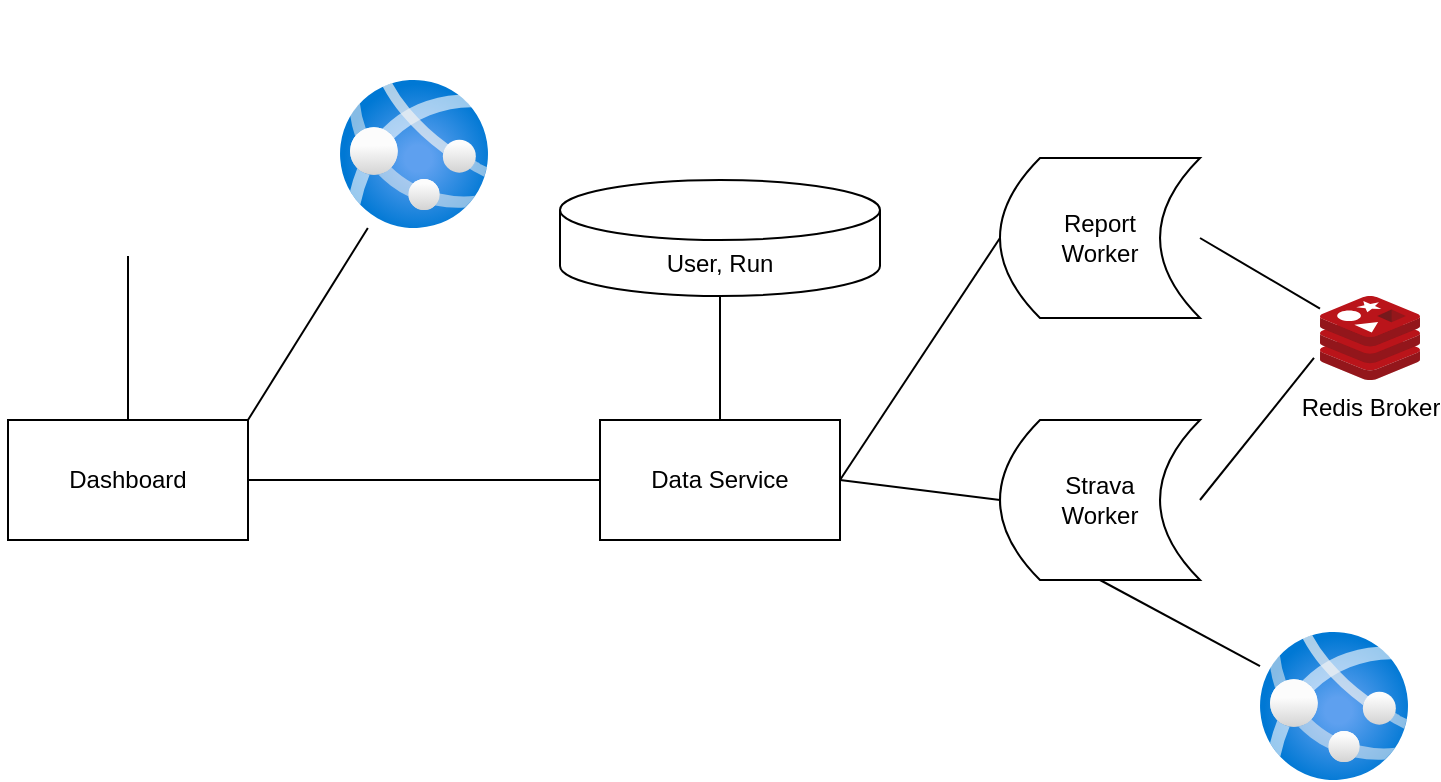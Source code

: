 <mxfile version="16.4.6" type="device"><diagram id="hNTIo-GeS7Mp2SrXCBZh" name="Page-1"><mxGraphModel dx="1004" dy="733" grid="0" gridSize="10" guides="1" tooltips="1" connect="1" arrows="1" fold="1" page="1" pageScale="1" pageWidth="827" pageHeight="1169" math="0" shadow="0"><root><mxCell id="0"/><mxCell id="1" parent="0"/><mxCell id="_p4ifwG9V-xG3DfDl20T-18" style="shape=connector;rounded=0;orthogonalLoop=1;jettySize=auto;html=1;exitX=0.5;exitY=1;exitDx=0;exitDy=0;labelBackgroundColor=default;fontFamily=Helvetica;fontSize=11;fontColor=default;endArrow=none;endFill=0;strokeColor=default;" edge="1" parent="1" source="_p4ifwG9V-xG3DfDl20T-1" target="_p4ifwG9V-xG3DfDl20T-3"><mxGeometry relative="1" as="geometry"/></mxCell><mxCell id="_p4ifwG9V-xG3DfDl20T-1" value="" style="shape=image;html=1;verticalAlign=top;verticalLabelPosition=bottom;labelBackgroundColor=#ffffff;imageAspect=0;aspect=fixed;image=https://cdn2.iconfinder.com/data/icons/browsers/Firefox.png" vertex="1" parent="1"><mxGeometry x="80" y="70" width="128" height="128" as="geometry"/></mxCell><mxCell id="_p4ifwG9V-xG3DfDl20T-2" value="" style="aspect=fixed;html=1;points=[];align=center;image;fontSize=12;image=img/lib/azure2/app_services/App_Services.svg;" vertex="1" parent="1"><mxGeometry x="250" y="110" width="74" height="74" as="geometry"/></mxCell><mxCell id="_p4ifwG9V-xG3DfDl20T-19" style="edgeStyle=none;shape=connector;rounded=0;orthogonalLoop=1;jettySize=auto;html=1;exitX=1;exitY=0;exitDx=0;exitDy=0;labelBackgroundColor=default;fontFamily=Helvetica;fontSize=11;fontColor=default;endArrow=none;endFill=0;strokeColor=default;" edge="1" parent="1" source="_p4ifwG9V-xG3DfDl20T-3" target="_p4ifwG9V-xG3DfDl20T-2"><mxGeometry relative="1" as="geometry"/></mxCell><mxCell id="_p4ifwG9V-xG3DfDl20T-3" value="Dashboard" style="rounded=0;whiteSpace=wrap;html=1;" vertex="1" parent="1"><mxGeometry x="84" y="280" width="120" height="60" as="geometry"/></mxCell><mxCell id="_p4ifwG9V-xG3DfDl20T-15" style="shape=connector;rounded=0;orthogonalLoop=1;jettySize=auto;html=1;exitX=1;exitY=0.5;exitDx=0;exitDy=0;entryX=0;entryY=0.5;entryDx=0;entryDy=0;labelBackgroundColor=default;fontFamily=Helvetica;fontSize=11;fontColor=default;endArrow=none;endFill=0;strokeColor=default;" edge="1" parent="1" source="_p4ifwG9V-xG3DfDl20T-5" target="_p4ifwG9V-xG3DfDl20T-7"><mxGeometry relative="1" as="geometry"/></mxCell><mxCell id="_p4ifwG9V-xG3DfDl20T-17" style="shape=connector;rounded=0;orthogonalLoop=1;jettySize=auto;html=1;exitX=0;exitY=0.5;exitDx=0;exitDy=0;entryX=1;entryY=0.5;entryDx=0;entryDy=0;labelBackgroundColor=default;fontFamily=Helvetica;fontSize=11;fontColor=default;endArrow=none;endFill=0;strokeColor=default;" edge="1" parent="1" source="_p4ifwG9V-xG3DfDl20T-5" target="_p4ifwG9V-xG3DfDl20T-3"><mxGeometry relative="1" as="geometry"/></mxCell><mxCell id="_p4ifwG9V-xG3DfDl20T-5" value="Data Service" style="rounded=0;whiteSpace=wrap;html=1;" vertex="1" parent="1"><mxGeometry x="380" y="280" width="120" height="60" as="geometry"/></mxCell><mxCell id="_p4ifwG9V-xG3DfDl20T-14" style="shape=connector;rounded=0;orthogonalLoop=1;jettySize=auto;html=1;exitX=0.5;exitY=1;exitDx=0;exitDy=0;exitPerimeter=0;entryX=0.5;entryY=0;entryDx=0;entryDy=0;labelBackgroundColor=default;fontFamily=Helvetica;fontSize=11;fontColor=default;endArrow=none;endFill=0;strokeColor=default;" edge="1" parent="1" source="_p4ifwG9V-xG3DfDl20T-6" target="_p4ifwG9V-xG3DfDl20T-5"><mxGeometry relative="1" as="geometry"/></mxCell><mxCell id="_p4ifwG9V-xG3DfDl20T-6" value="User, Run" style="shape=cylinder3;whiteSpace=wrap;html=1;boundedLbl=1;backgroundOutline=1;size=15;" vertex="1" parent="1"><mxGeometry x="360" y="160" width="160" height="58" as="geometry"/></mxCell><mxCell id="_p4ifwG9V-xG3DfDl20T-12" style="shape=connector;rounded=0;orthogonalLoop=1;jettySize=auto;html=1;exitX=1;exitY=0.5;exitDx=0;exitDy=0;labelBackgroundColor=default;fontFamily=Helvetica;fontSize=11;fontColor=default;endArrow=none;endFill=0;strokeColor=default;" edge="1" parent="1" source="_p4ifwG9V-xG3DfDl20T-7" target="_p4ifwG9V-xG3DfDl20T-9"><mxGeometry relative="1" as="geometry"/></mxCell><mxCell id="_p4ifwG9V-xG3DfDl20T-7" value="Report&lt;br&gt;Worker" style="shape=dataStorage;whiteSpace=wrap;html=1;fixedSize=1;" vertex="1" parent="1"><mxGeometry x="580" y="149" width="100" height="80" as="geometry"/></mxCell><mxCell id="_p4ifwG9V-xG3DfDl20T-11" style="edgeStyle=none;rounded=0;orthogonalLoop=1;jettySize=auto;html=1;exitX=0.5;exitY=1;exitDx=0;exitDy=0;endArrow=none;endFill=0;" edge="1" parent="1" source="_p4ifwG9V-xG3DfDl20T-8" target="_p4ifwG9V-xG3DfDl20T-10"><mxGeometry relative="1" as="geometry"/></mxCell><mxCell id="_p4ifwG9V-xG3DfDl20T-13" style="edgeStyle=none;shape=connector;rounded=0;orthogonalLoop=1;jettySize=auto;html=1;exitX=1;exitY=0.5;exitDx=0;exitDy=0;entryX=-0.06;entryY=0.738;entryDx=0;entryDy=0;entryPerimeter=0;labelBackgroundColor=default;fontFamily=Helvetica;fontSize=11;fontColor=default;endArrow=none;endFill=0;strokeColor=default;" edge="1" parent="1" source="_p4ifwG9V-xG3DfDl20T-8" target="_p4ifwG9V-xG3DfDl20T-9"><mxGeometry relative="1" as="geometry"/></mxCell><mxCell id="_p4ifwG9V-xG3DfDl20T-16" style="edgeStyle=none;shape=connector;rounded=0;orthogonalLoop=1;jettySize=auto;html=1;exitX=0;exitY=0.5;exitDx=0;exitDy=0;labelBackgroundColor=default;fontFamily=Helvetica;fontSize=11;fontColor=default;endArrow=none;endFill=0;strokeColor=default;" edge="1" parent="1" source="_p4ifwG9V-xG3DfDl20T-8"><mxGeometry relative="1" as="geometry"><mxPoint x="500" y="310" as="targetPoint"/></mxGeometry></mxCell><mxCell id="_p4ifwG9V-xG3DfDl20T-8" value="Strava&lt;br&gt;Worker" style="shape=dataStorage;whiteSpace=wrap;html=1;fixedSize=1;" vertex="1" parent="1"><mxGeometry x="580" y="280" width="100" height="80" as="geometry"/></mxCell><mxCell id="_p4ifwG9V-xG3DfDl20T-9" value="Redis Broker" style="sketch=0;aspect=fixed;html=1;points=[];align=center;image;fontSize=12;image=img/lib/mscae/Cache_Redis_Product.svg;" vertex="1" parent="1"><mxGeometry x="740" y="218" width="50" height="42" as="geometry"/></mxCell><mxCell id="_p4ifwG9V-xG3DfDl20T-10" value="" style="aspect=fixed;html=1;points=[];align=center;image;fontSize=12;image=img/lib/azure2/app_services/App_Services.svg;" vertex="1" parent="1"><mxGeometry x="710" y="386" width="74" height="74" as="geometry"/></mxCell></root></mxGraphModel></diagram></mxfile>